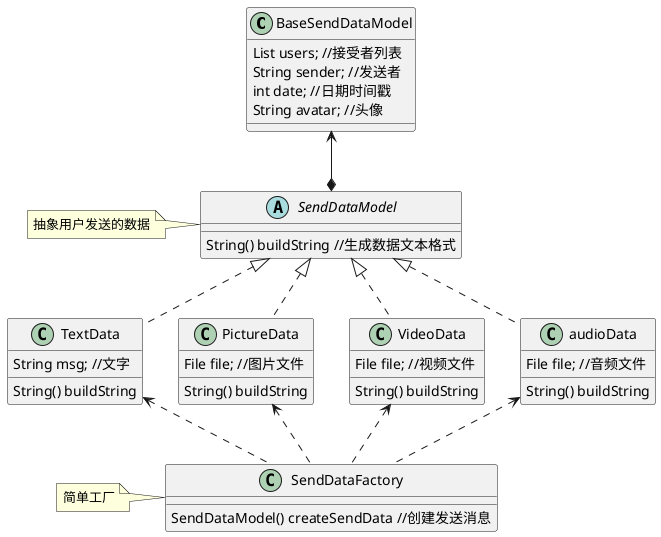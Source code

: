 @startuml SendDataDialog
class BaseSendDataModel{
    List users; //接受者列表
    String sender; //发送者
    int date; //日期时间戳
    String avatar; //头像
}
abstract SendDataModel {
    String() buildString //生成数据文本格式
}
note left: 抽象用户发送的数据

class TextData {
    String msg; //文字
    String() buildString
}

class PictureData {
    File file; //图片文件
    String() buildString
}

class VideoData {
    File file; //视频文件
    String() buildString
}

class audioData {
    File file; //音频文件
    String() buildString
}

class SendDataFactory {
    SendDataModel() createSendData //创建发送消息
}
note left: 简单工厂
BaseSendDataModel <--* SendDataModel
SendDataModel <|.. TextData
SendDataModel <|.. PictureData
SendDataModel <|.. VideoData
SendDataModel <|.. audioData
TextData <.. SendDataFactory
PictureData <.. SendDataFactory
VideoData <.. SendDataFactory
audioData <.. SendDataFactory
@enduml